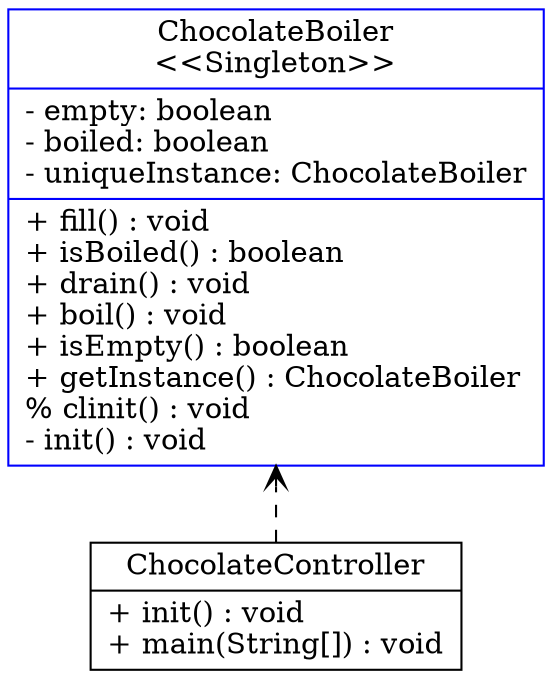 digraph model{
rankdir = BT;
ChocolateBoiler [
shape="record",color=blue
label = "{ChocolateBoiler\n\<\<Singleton\>\>|- empty: boolean\l- boiled: boolean\l- uniqueInstance: ChocolateBoiler\l|+ fill() : void\l+ isBoiled() : boolean\l+ drain() : void\l+ boil() : void\l+ isEmpty() : boolean\l+ getInstance() : ChocolateBoiler\l% clinit() : void\l- init() : void\l}"
];

ChocolateController [
shape="record",
label = "{ChocolateController| + init() : void\l+ main(String[]) : void\l}"
];

//writing relations between classes now
ChocolateController -> ChocolateBoiler [arrowhead = "vee", style = "dashed"];
}